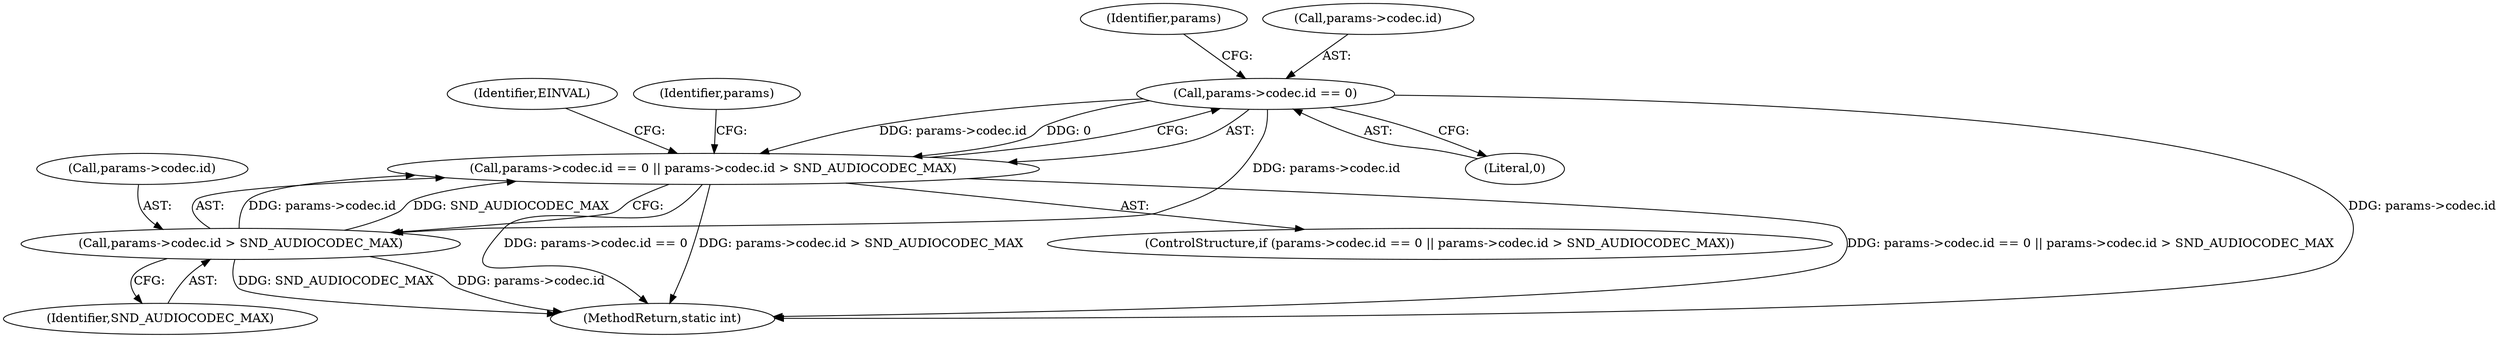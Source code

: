 digraph "0_linux_6217e5ede23285ddfee10d2e4ba0cc2d4c046205@pointer" {
"1000132" [label="(Call,params->codec.id == 0)"];
"1000131" [label="(Call,params->codec.id == 0 || params->codec.id > SND_AUDIOCODEC_MAX)"];
"1000139" [label="(Call,params->codec.id > SND_AUDIOCODEC_MAX)"];
"1000170" [label="(MethodReturn,static int)"];
"1000130" [label="(ControlStructure,if (params->codec.id == 0 || params->codec.id > SND_AUDIOCODEC_MAX))"];
"1000148" [label="(Identifier,EINVAL)"];
"1000131" [label="(Call,params->codec.id == 0 || params->codec.id > SND_AUDIOCODEC_MAX)"];
"1000138" [label="(Literal,0)"];
"1000132" [label="(Call,params->codec.id == 0)"];
"1000145" [label="(Identifier,SND_AUDIOCODEC_MAX)"];
"1000142" [label="(Identifier,params)"];
"1000140" [label="(Call,params->codec.id)"];
"1000133" [label="(Call,params->codec.id)"];
"1000154" [label="(Identifier,params)"];
"1000139" [label="(Call,params->codec.id > SND_AUDIOCODEC_MAX)"];
"1000132" -> "1000131"  [label="AST: "];
"1000132" -> "1000138"  [label="CFG: "];
"1000133" -> "1000132"  [label="AST: "];
"1000138" -> "1000132"  [label="AST: "];
"1000142" -> "1000132"  [label="CFG: "];
"1000131" -> "1000132"  [label="CFG: "];
"1000132" -> "1000170"  [label="DDG: params->codec.id"];
"1000132" -> "1000131"  [label="DDG: params->codec.id"];
"1000132" -> "1000131"  [label="DDG: 0"];
"1000132" -> "1000139"  [label="DDG: params->codec.id"];
"1000131" -> "1000130"  [label="AST: "];
"1000131" -> "1000139"  [label="CFG: "];
"1000139" -> "1000131"  [label="AST: "];
"1000148" -> "1000131"  [label="CFG: "];
"1000154" -> "1000131"  [label="CFG: "];
"1000131" -> "1000170"  [label="DDG: params->codec.id == 0 || params->codec.id > SND_AUDIOCODEC_MAX"];
"1000131" -> "1000170"  [label="DDG: params->codec.id == 0"];
"1000131" -> "1000170"  [label="DDG: params->codec.id > SND_AUDIOCODEC_MAX"];
"1000139" -> "1000131"  [label="DDG: params->codec.id"];
"1000139" -> "1000131"  [label="DDG: SND_AUDIOCODEC_MAX"];
"1000139" -> "1000145"  [label="CFG: "];
"1000140" -> "1000139"  [label="AST: "];
"1000145" -> "1000139"  [label="AST: "];
"1000139" -> "1000170"  [label="DDG: params->codec.id"];
"1000139" -> "1000170"  [label="DDG: SND_AUDIOCODEC_MAX"];
}
